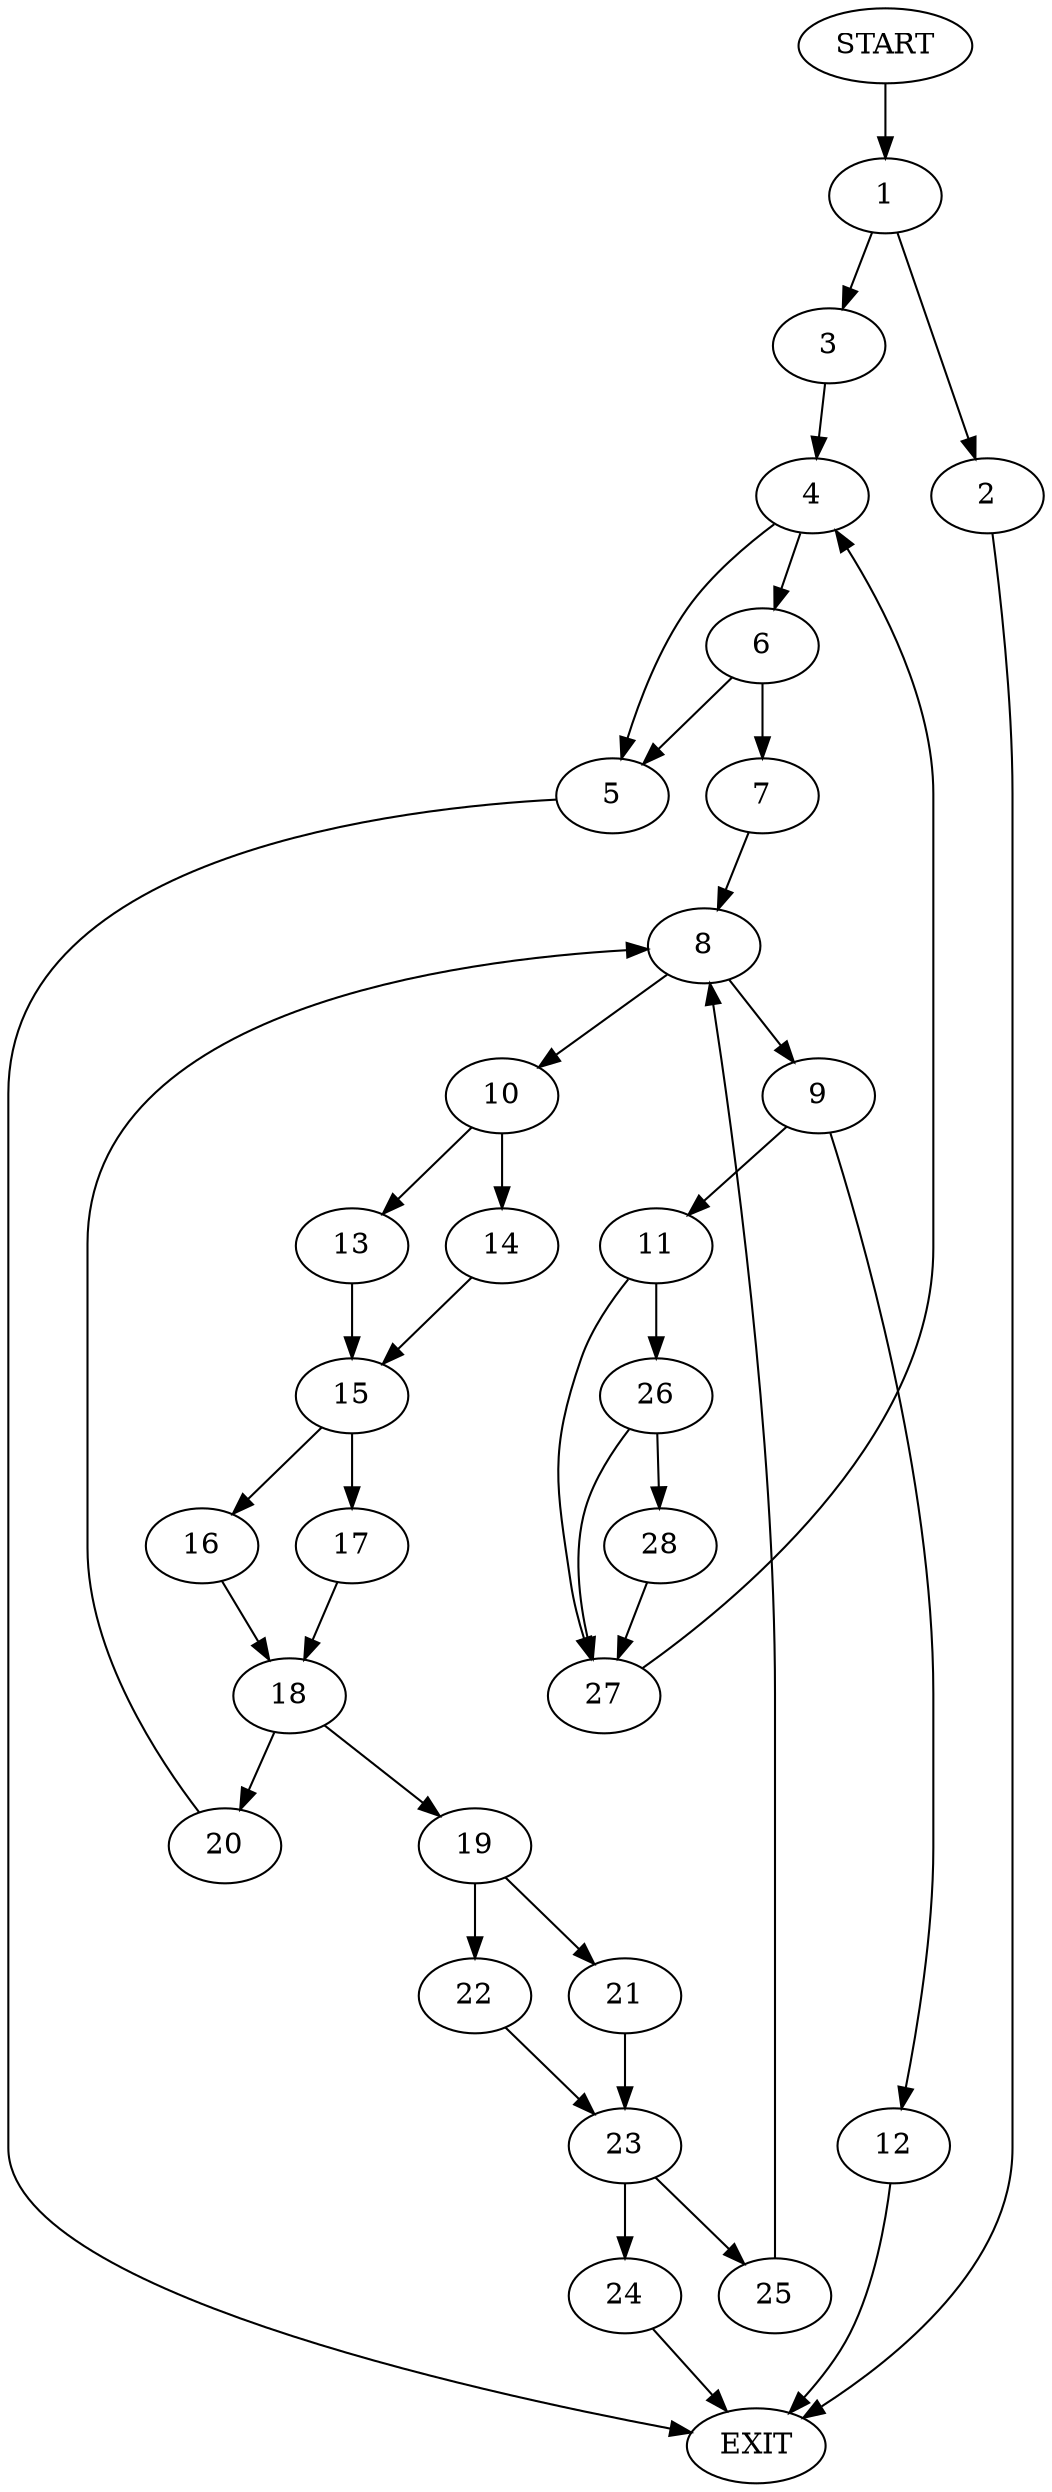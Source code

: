 digraph {
0 [label="START"]
29 [label="EXIT"]
0 -> 1
1 -> 2
1 -> 3
3 -> 4
2 -> 29
4 -> 5
4 -> 6
5 -> 29
6 -> 7
6 -> 5
7 -> 8
8 -> 9
8 -> 10
9 -> 11
9 -> 12
10 -> 13
10 -> 14
13 -> 15
14 -> 15
15 -> 16
15 -> 17
16 -> 18
17 -> 18
18 -> 19
18 -> 20
19 -> 21
19 -> 22
20 -> 8
21 -> 23
22 -> 23
23 -> 24
23 -> 25
24 -> 29
25 -> 8
11 -> 26
11 -> 27
12 -> 29
26 -> 28
26 -> 27
27 -> 4
28 -> 27
}
